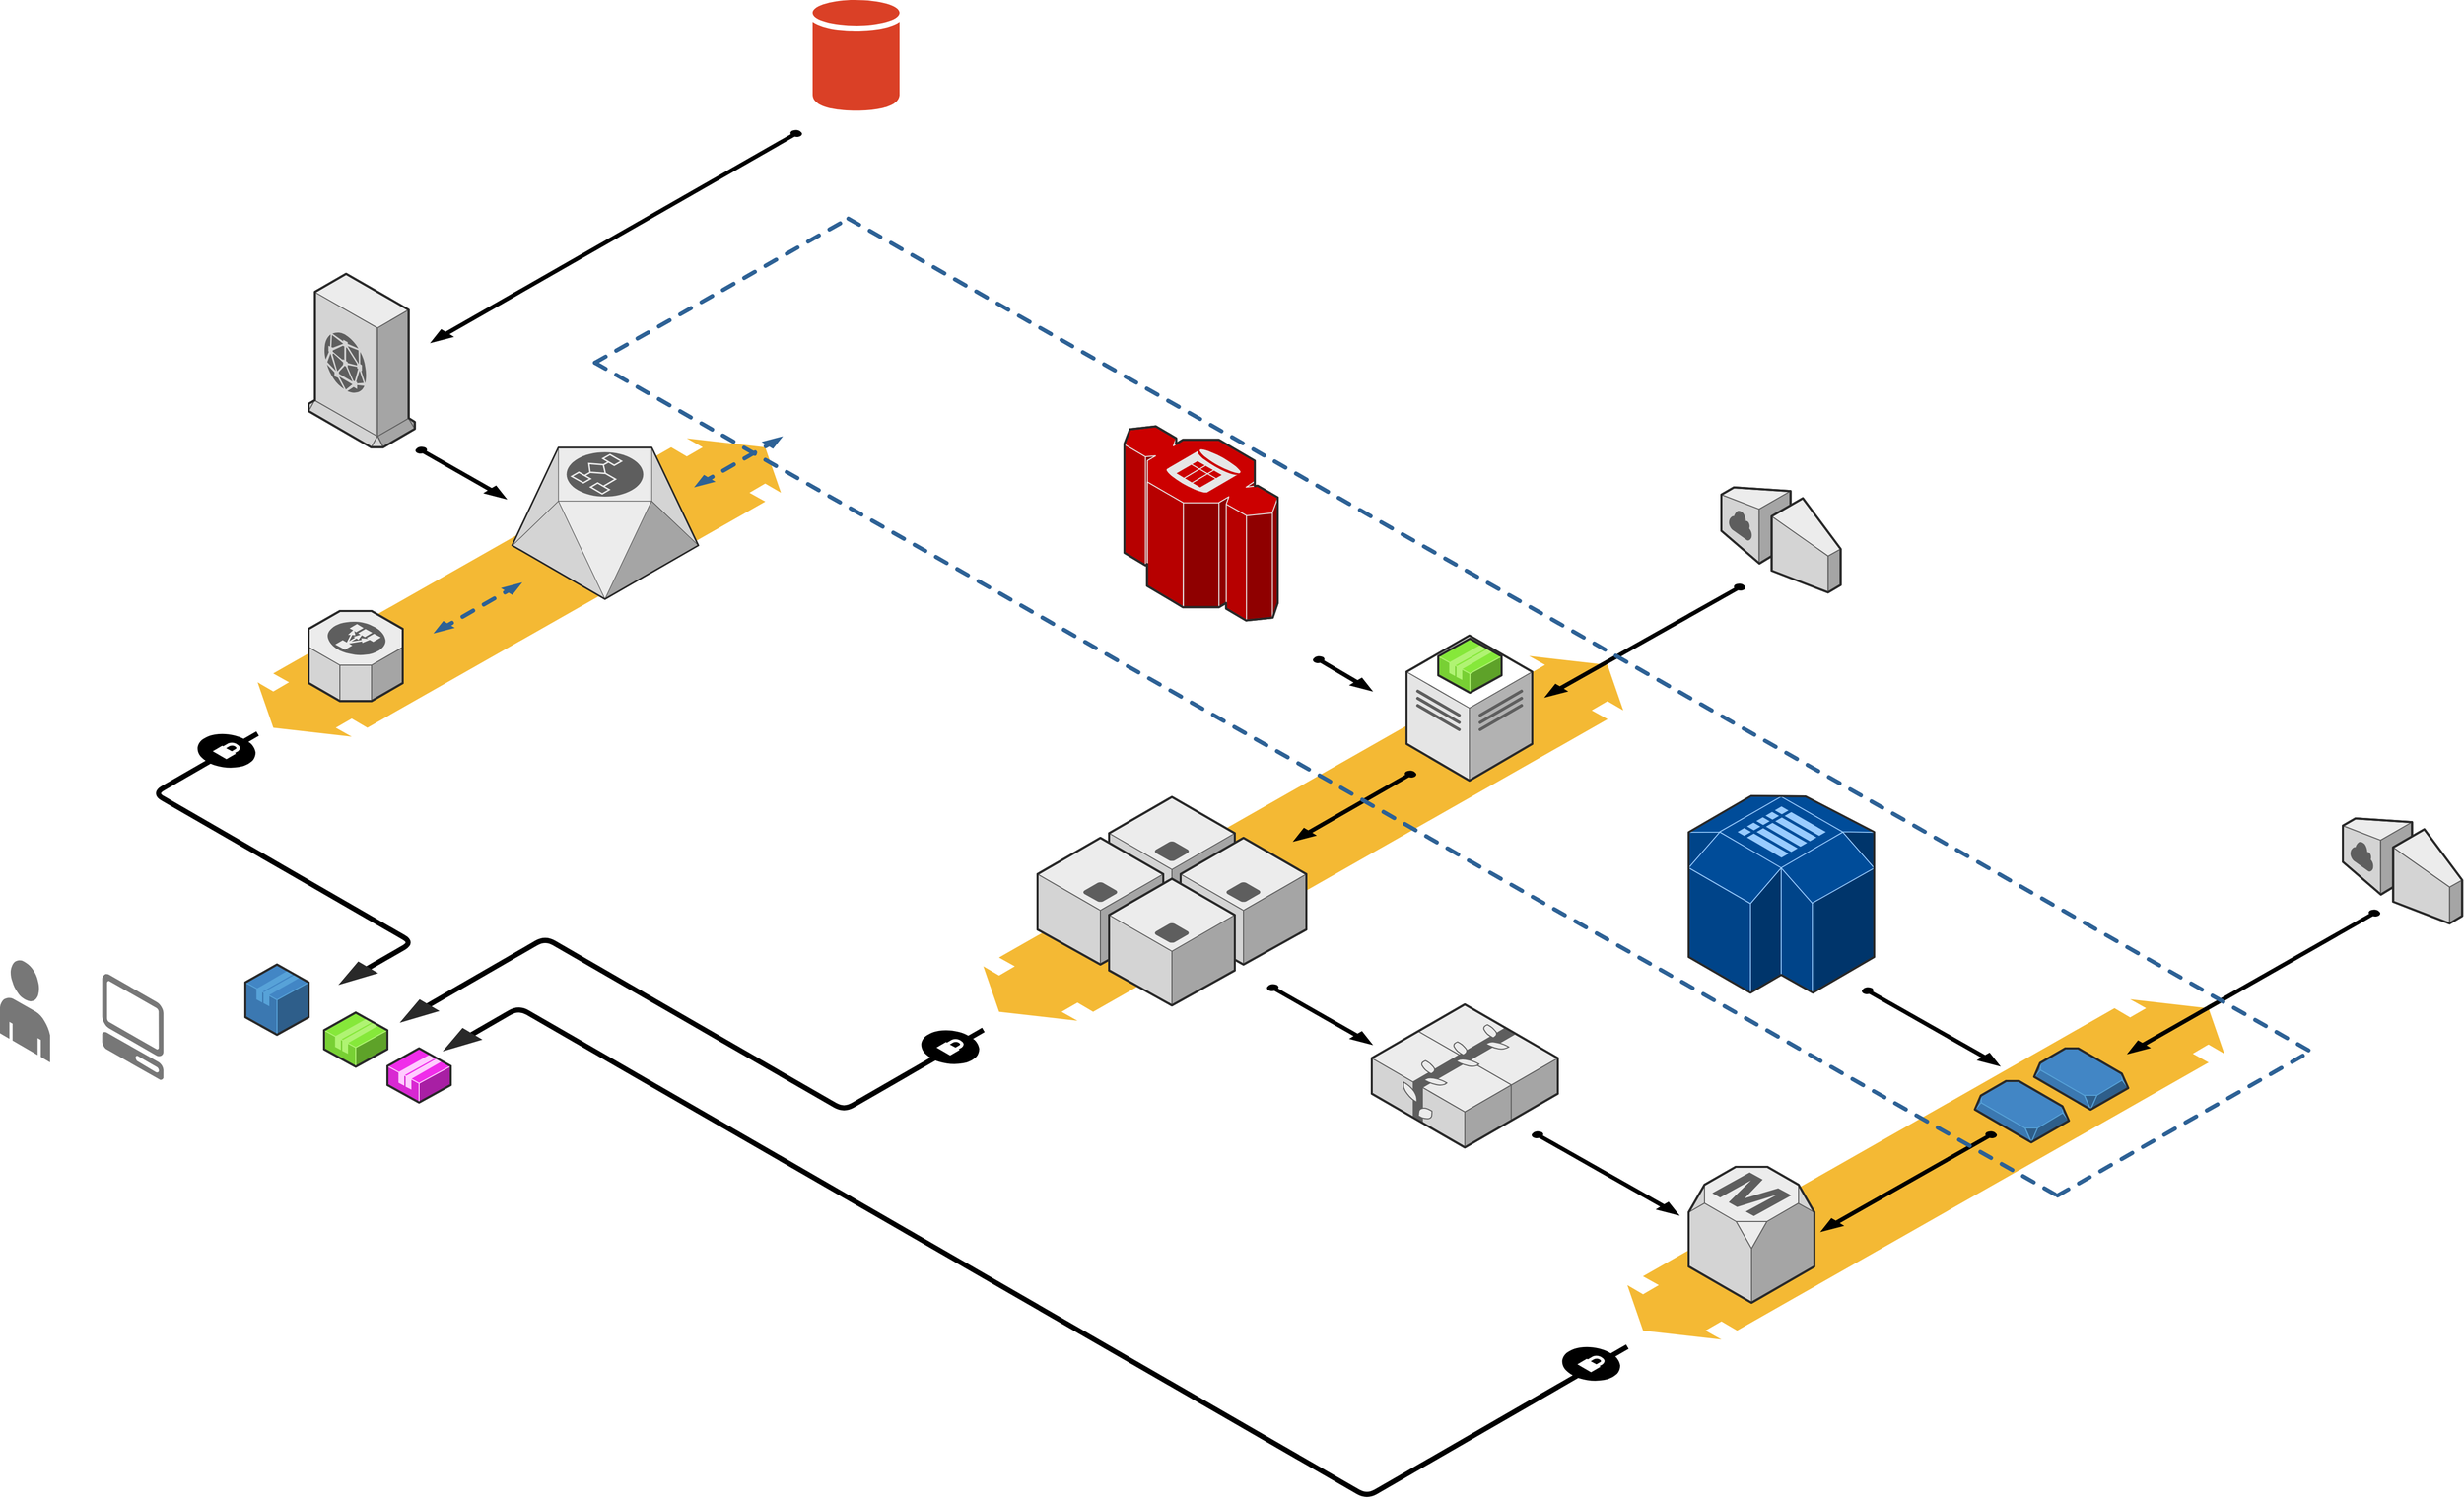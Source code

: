<mxfile version="20.8.18" type="github">
  <diagram name="Page-1" id="aaaa8250-4180-3840-79b5-4cada1eebb92">
    <mxGraphModel dx="1434" dy="689" grid="1" gridSize="10" guides="1" tooltips="1" connect="1" arrows="1" fold="1" page="1" pageScale="1" pageWidth="850" pageHeight="1100" background="none" math="0" shadow="0">
      <root>
        <mxCell id="0" />
        <mxCell id="1" parent="0" />
        <mxCell id="d5ac148becb70bc-7" value="" style="verticalLabelPosition=bottom;html=1;verticalAlign=top;strokeWidth=1;dashed=0;shape=mxgraph.aws3d.flatDoubleEdge;fillColor=#000000;aspect=fixed;rounded=1;shadow=0;comic=0;fontFamily=Verdana;fontSize=12;flipV=1;" parent="1" vertex="1">
          <mxGeometry x="1602" y="1328" width="584" height="333" as="geometry" />
        </mxCell>
        <mxCell id="1a8abee3a6cfdf20-38" value="" style="verticalLabelPosition=bottom;html=1;verticalAlign=top;strokeWidth=1;dashed=0;shape=mxgraph.aws3d.flatDoubleEdge;fillColor=#000000;aspect=fixed;rounded=1;shadow=0;comic=0;fontFamily=Verdana;fontSize=12;flipV=1;" parent="1" vertex="1">
          <mxGeometry x="972" y="992" width="626" height="357" as="geometry" />
        </mxCell>
        <mxCell id="1a8abee3a6cfdf20-28" value="" style="verticalLabelPosition=bottom;html=1;verticalAlign=top;strokeWidth=1;dashed=0;shape=mxgraph.aws3d.flatDoubleEdge;fillColor=#000000;aspect=fixed;rounded=1;shadow=0;comic=0;fontFamily=Verdana;fontSize=12;flipV=1;" parent="1" vertex="1">
          <mxGeometry x="262" y="779" width="512" height="292" as="geometry" />
        </mxCell>
        <mxCell id="1a8abee3a6cfdf20-3" value="" style="edgeStyle=isometricEdgeStyle;endArrow=none;html=1;labelBackgroundColor=none;strokeWidth=5;fontFamily=Verdana;fontSize=12" parent="1" edge="1">
          <mxGeometry width="50" height="100" relative="1" as="geometry">
            <mxPoint x="352" y="1308" as="sourcePoint" />
            <mxPoint x="262" y="1068" as="targetPoint" />
            <Array as="points">
              <mxPoint x="302" y="1208" />
            </Array>
          </mxGeometry>
        </mxCell>
        <mxCell id="1a8abee3a6cfdf20-5" value="" style="edgeStyle=isometricEdgeStyle;endArrow=none;html=1;labelBackgroundColor=none;strokeColor=#000000;strokeWidth=5;fontFamily=Verdana;fontSize=12" parent="1" edge="1">
          <mxGeometry width="50" height="100" relative="1" as="geometry">
            <mxPoint x="422" y="1338" as="sourcePoint" />
            <mxPoint x="972" y="1358" as="targetPoint" />
            <Array as="points">
              <mxPoint x="682" y="1348" />
            </Array>
          </mxGeometry>
        </mxCell>
        <mxCell id="1a8abee3a6cfdf20-6" value="" style="verticalLabelPosition=bottom;html=1;verticalAlign=top;strokeWidth=1;dashed=0;shape=mxgraph.aws3d.elasticLoadBalancing;fillColor=#ECECEC;strokeColor=#5E5E5E;aspect=fixed;rounded=1;shadow=0;comic=0;fontSize=12;" parent="1" vertex="1">
          <mxGeometry x="312" y="948" width="92" height="88.17" as="geometry" />
        </mxCell>
        <mxCell id="1a8abee3a6cfdf20-7" value="" style="verticalLabelPosition=bottom;html=1;verticalAlign=top;strokeWidth=1;dashed=0;shape=mxgraph.aws3d.workflowService;fillColor=#ECECEC;strokeColor=#5E5E5E;aspect=fixed;rounded=1;shadow=0;comic=0;fontSize=12" parent="1" vertex="1">
          <mxGeometry x="511" y="788" width="182.2" height="148.4" as="geometry" />
        </mxCell>
        <mxCell id="1a8abee3a6cfdf20-8" value="" style="verticalLabelPosition=bottom;html=1;verticalAlign=top;strokeWidth=1;dashed=0;shape=mxgraph.aws3d.cloudfront;fillColor=#ECECEC;strokeColor=#5E5E5E;aspect=fixed;rounded=1;shadow=0;comic=0;fontSize=12" parent="1" vertex="1">
          <mxGeometry x="312" y="618" width="103.8" height="169.8" as="geometry" />
        </mxCell>
        <mxCell id="1a8abee3a6cfdf20-10" value="" style="verticalLabelPosition=bottom;html=1;verticalAlign=top;strokeWidth=1;dashed=0;shape=mxgraph.aws3d.internetGateway;fillColor=#ECECEC;strokeColor=#5E5E5E;aspect=fixed;rounded=1;shadow=0;comic=0;fontSize=12;flipH=1;flipV=0;" parent="1" vertex="1">
          <mxGeometry x="1694" y="827" width="116.7" height="102.8" as="geometry" />
        </mxCell>
        <mxCell id="1a8abee3a6cfdf20-11" value="" style="verticalLabelPosition=bottom;html=1;verticalAlign=top;strokeWidth=1;dashed=0;shape=mxgraph.aws3d.internetGateway;fillColor=#ECECEC;strokeColor=#5E5E5E;aspect=fixed;rounded=1;shadow=0;comic=0;fontSize=12;flipH=1;flipV=0;" parent="1" vertex="1">
          <mxGeometry x="2302" y="1151" width="116.7" height="102.8" as="geometry" />
        </mxCell>
        <mxCell id="1a8abee3a6cfdf20-12" value="" style="verticalLabelPosition=bottom;html=1;verticalAlign=top;strokeWidth=1;dashed=0;shape=mxgraph.aws3d.redshift;fillColor=#CC0000;strokeColor=#E6E6E6;aspect=fixed;rounded=1;shadow=0;comic=0;fontSize=12" parent="1" vertex="1">
          <mxGeometry x="1110" y="767.2" width="150" height="190" as="geometry" />
        </mxCell>
        <mxCell id="1a8abee3a6cfdf20-14" value="" style="verticalLabelPosition=bottom;html=1;verticalAlign=top;strokeWidth=1;dashed=0;shape=mxgraph.aws3d.snapshot;fillColor=#4286c5;strokeColor=#57A2D8;aspect=fixed;rounded=1;shadow=0;comic=0;fontSize=12" parent="1" vertex="1">
          <mxGeometry x="2000" y="1376" width="92" height="60" as="geometry" />
        </mxCell>
        <mxCell id="1a8abee3a6cfdf20-15" value="" style="verticalLabelPosition=bottom;html=1;verticalAlign=top;strokeWidth=1;dashed=0;shape=mxgraph.aws3d.application_server;fillColor=#ECECEC;strokeColor=#5E5E5E;aspect=fixed;rounded=1;shadow=0;comic=0;fontSize=12" parent="1" vertex="1">
          <mxGeometry x="1095" y="1130" width="123" height="124" as="geometry" />
        </mxCell>
        <mxCell id="1a8abee3a6cfdf20-16" value="" style="verticalLabelPosition=bottom;html=1;verticalAlign=top;strokeWidth=1;dashed=0;shape=mxgraph.aws3d.application_server;fillColor=#ECECEC;strokeColor=#5E5E5E;aspect=fixed;rounded=1;shadow=0;comic=0;fontSize=12" parent="1" vertex="1">
          <mxGeometry x="1025" y="1170" width="123" height="124" as="geometry" />
        </mxCell>
        <mxCell id="1a8abee3a6cfdf20-17" value="" style="verticalLabelPosition=bottom;html=1;verticalAlign=top;strokeWidth=1;dashed=0;shape=mxgraph.aws3d.application_server;fillColor=#ECECEC;strokeColor=#5E5E5E;aspect=fixed;rounded=1;shadow=0;comic=0;fontSize=12" parent="1" vertex="1">
          <mxGeometry x="1165" y="1170" width="123" height="124" as="geometry" />
        </mxCell>
        <mxCell id="1a8abee3a6cfdf20-18" value="" style="verticalLabelPosition=bottom;html=1;verticalAlign=top;strokeWidth=1;dashed=0;shape=mxgraph.aws3d.application_server;fillColor=#ECECEC;strokeColor=#5E5E5E;aspect=fixed;rounded=1;shadow=0;comic=0;fontSize=12" parent="1" vertex="1">
          <mxGeometry x="1095" y="1210" width="123" height="124" as="geometry" />
        </mxCell>
        <mxCell id="1a8abee3a6cfdf20-19" value="" style="verticalLabelPosition=bottom;html=1;verticalAlign=top;strokeWidth=1;dashed=0;shape=mxgraph.aws3d.elasticBeanstalk;fillColor=#ECECEC;strokeColor=#5E5E5E;aspect=fixed;rounded=1;shadow=0;comic=0;fontSize=12" parent="1" vertex="1">
          <mxGeometry x="1352" y="1333" width="182" height="140" as="geometry" />
        </mxCell>
        <mxCell id="1a8abee3a6cfdf20-20" value="" style="verticalLabelPosition=bottom;html=1;verticalAlign=top;strokeWidth=1;dashed=0;shape=mxgraph.aws3d.simpleDb2;fillColor=#004C99;strokeColor=#99CCFF;aspect=fixed;rounded=1;shadow=0;comic=0;fontSize=12" parent="1" vertex="1">
          <mxGeometry x="1662" y="1129" width="181.5" height="192.6" as="geometry" />
        </mxCell>
        <mxCell id="1a8abee3a6cfdf20-22" value="" style="verticalLabelPosition=bottom;html=1;verticalAlign=top;strokeWidth=1;dashed=0;shape=mxgraph.aws3d.dataCenter;fillColor=#ffffff;strokeColor=#5E5E5E;aspect=fixed;rounded=1;shadow=0;comic=0;fontSize=12" parent="1" vertex="1">
          <mxGeometry x="1386" y="972" width="123" height="142" as="geometry" />
        </mxCell>
        <mxCell id="1a8abee3a6cfdf20-23" value="" style="verticalLabelPosition=bottom;html=1;verticalAlign=top;strokeWidth=1;dashed=0;shape=mxgraph.aws3d.application2;fillColor=#86E83A;strokeColor=#B0F373;aspect=fixed;rounded=1;shadow=0;comic=0;fontSize=12" parent="1" vertex="1">
          <mxGeometry x="1417" y="975" width="62" height="53" as="geometry" />
        </mxCell>
        <mxCell id="1a8abee3a6cfdf20-25" value="" style="verticalLabelPosition=bottom;html=1;verticalAlign=top;strokeWidth=1;dashed=0;shape=mxgraph.aws3d.arrowhead;aspect=fixed;rounded=1;shadow=0;comic=0;fillColor=none;fontFamily=Verdana;fontSize=12;fontColor=#000000;flipV=1;" parent="1" vertex="1">
          <mxGeometry x="341" y="1291" width="39" height="23" as="geometry" />
        </mxCell>
        <mxCell id="1a8abee3a6cfdf20-27" value="" style="verticalLabelPosition=bottom;html=1;verticalAlign=top;strokeWidth=1;dashed=0;shape=mxgraph.aws3d.arrowhead;aspect=fixed;rounded=1;shadow=0;comic=0;fillColor=none;fontFamily=Verdana;fontSize=12;fontColor=#000000;flipV=1;" parent="1" vertex="1">
          <mxGeometry x="401" y="1328" width="39" height="23" as="geometry" />
        </mxCell>
        <mxCell id="1a8abee3a6cfdf20-1" value="" style="verticalLabelPosition=bottom;html=1;verticalAlign=top;strokeWidth=1;dashed=0;shape=mxgraph.aws3d.secureConnection;fillColor=#000000;strokeColor=#ffffff;aspect=fixed;rounded=1;shadow=0;comic=0;fontSize=12" parent="1" vertex="1">
          <mxGeometry x="203" y="1068" width="57.0" height="34" as="geometry" />
        </mxCell>
        <mxCell id="1a8abee3a6cfdf20-29" value="" style="verticalLabelPosition=bottom;html=1;verticalAlign=top;strokeWidth=1;dashed=0;shape=mxgraph.aws3d.dashedEdgeDouble;fillColor=#000000;aspect=fixed;rounded=1;shadow=0;comic=0;fontFamily=Verdana;fontSize=12;flipV=1;" parent="1" vertex="1">
          <mxGeometry x="434" y="920" width="87" height="50" as="geometry" />
        </mxCell>
        <mxCell id="1a8abee3a6cfdf20-30" value="" style="verticalLabelPosition=bottom;html=1;verticalAlign=top;strokeWidth=1;dashed=0;shape=mxgraph.aws3d.dashedEdgeDouble;fillColor=#000000;aspect=fixed;rounded=1;shadow=0;comic=0;fontFamily=Verdana;fontSize=12;flipV=1;" parent="1" vertex="1">
          <mxGeometry x="689" y="777" width="87" height="50" as="geometry" />
        </mxCell>
        <mxCell id="1a8abee3a6cfdf20-33" value="" style="verticalLabelPosition=bottom;html=1;verticalAlign=top;strokeWidth=1;dashed=0;shape=mxgraph.aws3d.arrowSE;fillColor=#000000;aspect=fixed;rounded=1;shadow=0;comic=0;fontFamily=Verdana;fontSize=12;" parent="1" vertex="1">
          <mxGeometry x="417" y="788" width="88" height="50" as="geometry" />
        </mxCell>
        <mxCell id="1a8abee3a6cfdf20-34" value="" style="verticalLabelPosition=bottom;html=1;verticalAlign=top;strokeWidth=1;dashed=0;shape=mxgraph.aws3d.arrowSW;fillColor=#000000;aspect=fixed;rounded=1;shadow=0;comic=0;fontFamily=Verdana;fontSize=12;" parent="1" vertex="1">
          <mxGeometry x="432" y="478" width="362" height="207" as="geometry" />
        </mxCell>
        <mxCell id="1a8abee3a6cfdf20-35" value="" style="verticalLabelPosition=bottom;html=1;verticalAlign=top;strokeWidth=1;dashed=0;shape=mxgraph.aws3d.arrowSE;fillColor=#000000;aspect=fixed;rounded=1;shadow=0;comic=0;fontFamily=Verdana;fontSize=12" parent="1" vertex="1">
          <mxGeometry x="1295" y="993" width="57" height="33" as="geometry" />
        </mxCell>
        <mxCell id="1a8abee3a6cfdf20-36" value="" style="verticalLabelPosition=bottom;html=1;verticalAlign=top;strokeWidth=1;dashed=0;shape=mxgraph.aws3d.arrowSW;fillColor=#000000;aspect=fixed;rounded=1;shadow=0;comic=0;fontFamily=Verdana;fontSize=12" parent="1" vertex="1">
          <mxGeometry x="1522" y="922" width="195" height="110" as="geometry" />
        </mxCell>
        <mxCell id="1a8abee3a6cfdf20-37" value="" style="verticalLabelPosition=bottom;html=1;verticalAlign=top;strokeWidth=1;dashed=0;shape=mxgraph.aws3d.arrowSW;fillColor=#000000;aspect=fixed;rounded=1;shadow=0;comic=0;fontFamily=Verdana;fontSize=12" parent="1" vertex="1">
          <mxGeometry x="1276" y="1105" width="119" height="68" as="geometry" />
        </mxCell>
        <mxCell id="1a8abee3a6cfdf20-39" value="" style="verticalLabelPosition=bottom;html=1;verticalAlign=top;strokeWidth=1;dashed=0;shape=mxgraph.aws3d.arrowSE;fillColor=#000000;aspect=fixed;rounded=1;shadow=0;comic=0;fontFamily=Verdana;fontSize=12" parent="1" vertex="1">
          <mxGeometry x="1250" y="1314" width="102" height="58" as="geometry" />
        </mxCell>
        <mxCell id="d5ac148becb70bc-1" value="" style="verticalLabelPosition=bottom;html=1;verticalAlign=top;strokeWidth=1;dashed=0;shape=mxgraph.aws3d.arrowSE;fillColor=#000000;aspect=fixed;rounded=1;shadow=0;comic=0;fontFamily=Verdana;fontSize=12" parent="1" vertex="1">
          <mxGeometry x="1509" y="1458" width="143" height="81" as="geometry" />
        </mxCell>
        <mxCell id="d5ac148becb70bc-2" value="" style="verticalLabelPosition=bottom;html=1;verticalAlign=top;strokeWidth=1;dashed=0;shape=mxgraph.aws3d.snapshot;fillColor=#4286c5;strokeColor=#57A2D8;aspect=fixed;rounded=1;shadow=0;comic=0;fontFamily=Verdana;fontSize=12" parent="1" vertex="1">
          <mxGeometry x="1942" y="1408" width="92" height="60" as="geometry" />
        </mxCell>
        <mxCell id="d5ac148becb70bc-3" value="" style="verticalLabelPosition=bottom;html=1;verticalAlign=top;strokeWidth=1;dashed=0;shape=mxgraph.aws3d.rdsMaster;fillColor=#ECECEC;strokeColor=#5E5E5E;aspect=fixed;rounded=1;shadow=0;comic=0;fontFamily=Verdana;fontSize=12" parent="1" vertex="1">
          <mxGeometry x="1662" y="1492" width="123" height="133" as="geometry" />
        </mxCell>
        <mxCell id="d5ac148becb70bc-4" value="" style="verticalLabelPosition=bottom;html=1;verticalAlign=top;strokeWidth=1;dashed=0;shape=mxgraph.aws3d.arrowSW;fillColor=#000000;aspect=fixed;rounded=1;shadow=0;comic=0;fontFamily=Verdana;fontSize=12" parent="1" vertex="1">
          <mxGeometry x="1792" y="1458" width="171" height="97" as="geometry" />
        </mxCell>
        <mxCell id="d5ac148becb70bc-5" value="" style="verticalLabelPosition=bottom;html=1;verticalAlign=top;strokeWidth=1;dashed=0;shape=mxgraph.aws3d.arrowSE;fillColor=#000000;aspect=fixed;rounded=1;shadow=0;comic=0;fontFamily=Verdana;fontSize=12" parent="1" vertex="1">
          <mxGeometry x="1832" y="1317" width="134" height="76" as="geometry" />
        </mxCell>
        <mxCell id="d5ac148becb70bc-6" value="" style="verticalLabelPosition=bottom;html=1;verticalAlign=top;strokeWidth=1;dashed=0;shape=mxgraph.aws3d.arrowSW;fillColor=#000000;aspect=fixed;rounded=1;shadow=0;comic=0;fontFamily=Verdana;fontSize=12" parent="1" vertex="1">
          <mxGeometry x="2092" y="1241" width="246" height="140" as="geometry" />
        </mxCell>
        <mxCell id="d5ac148becb70bc-8" value="" style="verticalLabelPosition=bottom;html=1;verticalAlign=top;strokeWidth=1;dashed=0;shape=mxgraph.aws3d.dashedArrowlessEdge;aspect=fixed;rounded=1;shadow=0;comic=0;fontFamily=Verdana;fontSize=12" parent="1" vertex="1">
          <mxGeometry x="840" y="564" width="1432" height="816" as="geometry" />
        </mxCell>
        <mxCell id="d5ac148becb70bc-9" value="" style="verticalLabelPosition=bottom;html=1;verticalAlign=top;strokeWidth=1;dashed=0;shape=mxgraph.aws3d.dashedArrowlessEdge;aspect=fixed;rounded=1;shadow=0;comic=0;fontFamily=Verdana;fontSize=12" parent="1" vertex="1">
          <mxGeometry x="592" y="705" width="1432" height="816" as="geometry" />
        </mxCell>
        <mxCell id="d5ac148becb70bc-10" value="" style="verticalLabelPosition=bottom;html=1;verticalAlign=top;strokeWidth=1;dashed=0;shape=mxgraph.aws3d.dashedArrowlessEdge;fillColor=#000000;aspect=fixed;rounded=1;shadow=0;comic=0;fontFamily=Verdana;fontSize=12;fontColor=#000000;flipV=1;" parent="1" vertex="1">
          <mxGeometry x="592" y="564" width="248" height="141" as="geometry" />
        </mxCell>
        <mxCell id="d5ac148becb70bc-12" value="" style="verticalLabelPosition=bottom;html=1;verticalAlign=top;strokeWidth=1;dashed=0;shape=mxgraph.aws3d.dashedArrowlessEdge;aspect=fixed;rounded=1;shadow=0;comic=0;fontFamily=Verdana;fontSize=12;flipV=1;" parent="1" vertex="1">
          <mxGeometry x="2023" y="1378" width="249" height="142" as="geometry" />
        </mxCell>
        <mxCell id="1a8abee3a6cfdf20-2" value="" style="verticalLabelPosition=bottom;html=1;verticalAlign=top;strokeWidth=1;dashed=0;shape=mxgraph.aws3d.secureConnection;fillColor=#000000;strokeColor=#ffffff;aspect=fixed;rounded=1;shadow=0;comic=0;fontSize=12" parent="1" vertex="1">
          <mxGeometry x="911" y="1358" width="57.0" height="34" as="geometry" />
        </mxCell>
        <mxCell id="d5ac148becb70bc-14" value="" style="edgeStyle=isometricEdgeStyle;endArrow=none;html=1;labelBackgroundColor=none;strokeWidth=5;fontFamily=Verdana;fontSize=12" parent="1" edge="1">
          <mxGeometry width="50" height="100" relative="1" as="geometry">
            <mxPoint x="462" y="1368" as="sourcePoint" />
            <mxPoint x="1602" y="1668" as="targetPoint" />
            <Array as="points">
              <mxPoint x="902" y="1558" />
            </Array>
          </mxGeometry>
        </mxCell>
        <mxCell id="d5ac148becb70bc-15" value="" style="verticalLabelPosition=bottom;html=1;verticalAlign=top;strokeWidth=1;dashed=0;shape=mxgraph.aws3d.arrowhead;aspect=fixed;rounded=1;shadow=0;comic=0;fillColor=none;fontFamily=Verdana;fontSize=12;fontColor=#000000;flipV=1;" parent="1" vertex="1">
          <mxGeometry x="443" y="1356" width="39" height="23" as="geometry" />
        </mxCell>
        <mxCell id="d5ac148becb70bc-16" value="" style="verticalLabelPosition=bottom;html=1;verticalAlign=top;strokeWidth=1;dashed=0;shape=mxgraph.aws3d.secureConnection;fillColor=#000000;strokeColor=#ffffff;aspect=fixed;rounded=1;shadow=0;comic=0;fontSize=12" parent="1" vertex="1">
          <mxGeometry x="1538" y="1668" width="57.0" height="34" as="geometry" />
        </mxCell>
        <mxCell id="eS5fBMLjATeVXl2qnpVs-8" value="" style="verticalLabelPosition=bottom;html=1;verticalAlign=top;strokeWidth=1;align=center;outlineConnect=0;dashed=0;outlineConnect=0;shape=mxgraph.aws3d.end_user;strokeColor=none;fillColor=#777777;aspect=fixed;" vertex="1" parent="1">
          <mxGeometry x="10" y="1289.27" width="49" height="100.46" as="geometry" />
        </mxCell>
        <mxCell id="eS5fBMLjATeVXl2qnpVs-9" value="" style="verticalLabelPosition=bottom;html=1;verticalAlign=top;strokeWidth=1;align=center;outlineConnect=0;dashed=0;outlineConnect=0;shape=mxgraph.aws3d.client;aspect=fixed;strokeColor=none;fillColor=#777777;" vertex="1" parent="1">
          <mxGeometry x="110" y="1303" width="60" height="104" as="geometry" />
        </mxCell>
        <mxCell id="eS5fBMLjATeVXl2qnpVs-10" value="" style="verticalLabelPosition=bottom;html=1;verticalAlign=top;strokeWidth=1;align=center;outlineConnect=0;dashed=0;outlineConnect=0;shape=mxgraph.aws3d.application;fillColor=#4286c5;strokeColor=#57A2D8;aspect=fixed;" vertex="1" parent="1">
          <mxGeometry x="250" y="1294" width="62" height="68.8" as="geometry" />
        </mxCell>
        <mxCell id="eS5fBMLjATeVXl2qnpVs-11" value="" style="verticalLabelPosition=bottom;html=1;verticalAlign=top;strokeWidth=1;align=center;outlineConnect=0;dashed=0;outlineConnect=0;shape=mxgraph.aws3d.application2;fillColor=#86E83A;strokeColor=#B0F373;aspect=fixed;" vertex="1" parent="1">
          <mxGeometry x="327" y="1341" width="62" height="53" as="geometry" />
        </mxCell>
        <mxCell id="eS5fBMLjATeVXl2qnpVs-12" value="" style="verticalLabelPosition=bottom;html=1;verticalAlign=top;strokeWidth=1;align=center;outlineConnect=0;dashed=0;outlineConnect=0;shape=mxgraph.aws3d.application2;fillColor=#f02dea;strokeColor=#FFCCFF;aspect=fixed;" vertex="1" parent="1">
          <mxGeometry x="389" y="1376" width="62" height="53" as="geometry" />
        </mxCell>
        <mxCell id="eS5fBMLjATeVXl2qnpVs-14" value="" style="sketch=0;shadow=0;dashed=0;html=1;strokeColor=none;labelPosition=center;verticalLabelPosition=bottom;verticalAlign=top;outlineConnect=0;align=center;shape=mxgraph.office.databases.database;fillColor=#DA4026;" vertex="1" parent="1">
          <mxGeometry x="805" y="350" width="85" height="109" as="geometry" />
        </mxCell>
      </root>
    </mxGraphModel>
  </diagram>
</mxfile>
